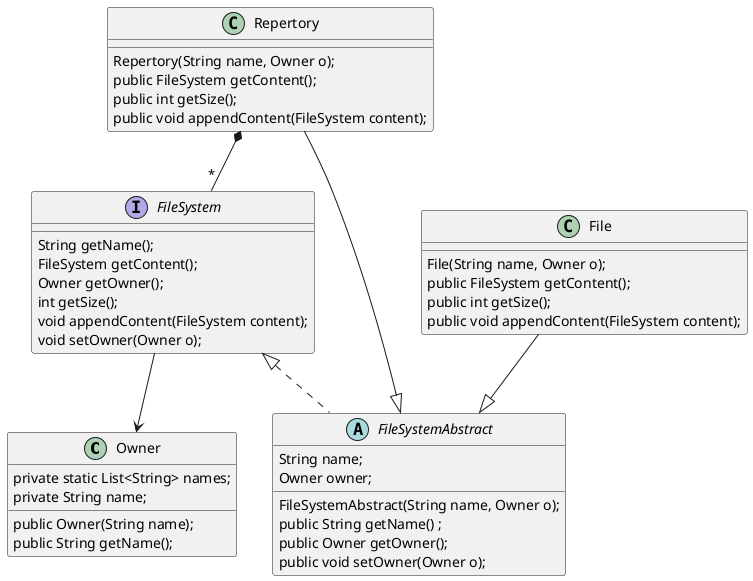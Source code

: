 @startuml TD2
'https://plantuml.com/class-diagram

class Owner {
private static List<String> names;
    private String name;
    public Owner(String name);
    public String getName();
}

interface FileSystem
{
    String getName();
    FileSystem getContent();
    Owner getOwner();
    int getSize();
    void appendContent(FileSystem content);
    void setOwner(Owner o);
}

abstract class FileSystemAbstract {
String name;
    Owner owner;
    FileSystemAbstract(String name, Owner o);
    public String getName() ;
    public Owner getOwner();
    public void setOwner(Owner o);
}
class Repertory {
    Repertory(String name, Owner o);
    public FileSystem getContent();
    public int getSize();
    public void appendContent(FileSystem content);
}
class File {
    File(String name, Owner o);
    public FileSystem getContent();
    public int getSize();
    public void appendContent(FileSystem content);
}

FileSystem <|.. FileSystemAbstract
File --|> FileSystemAbstract
Repertory --|> FileSystemAbstract
Repertory *-- "*" FileSystem
FileSystem --> Owner
@enduml